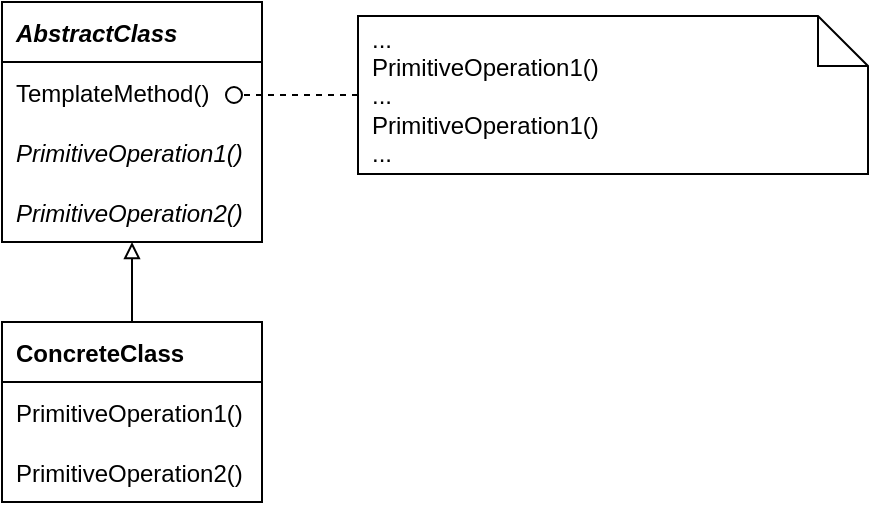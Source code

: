 <mxfile version="21.2.8" type="device">
  <diagram name="Page-1" id="Q06nOqRc5l5WKmowrGHO">
    <mxGraphModel dx="708" dy="474" grid="1" gridSize="10" guides="1" tooltips="1" connect="1" arrows="1" fold="1" page="1" pageScale="1" pageWidth="850" pageHeight="1100" math="0" shadow="0">
      <root>
        <mxCell id="0" />
        <mxCell id="1" parent="0" />
        <mxCell id="NNLgp_yfKTOoaNLjSgnM-1" value="AbstractClass" style="swimlane;fontStyle=3;childLayout=stackLayout;horizontal=1;startSize=30;fillColor=none;horizontalStack=0;resizeParent=1;resizeParentMax=0;resizeLast=0;collapsible=0;marginBottom=0;fontSize=12;swimlaneHead=1;swimlaneBody=1;connectable=1;allowArrows=1;dropTarget=1;align=left;spacingLeft=5;" vertex="1" parent="1">
          <mxGeometry x="220" y="210" width="130" height="120" as="geometry">
            <mxRectangle x="245" y="370" width="90" height="26" as="alternateBounds" />
          </mxGeometry>
        </mxCell>
        <mxCell id="NNLgp_yfKTOoaNLjSgnM-2" value="TemplateMethod()" style="text;strokeColor=none;fillColor=none;align=left;verticalAlign=middle;spacingLeft=5;spacingRight=4;overflow=hidden;rotatable=0;points=[[0,0.5],[1,0.5]];portConstraint=eastwest;fontSize=12;fontStyle=0;connectable=0;" vertex="1" parent="NNLgp_yfKTOoaNLjSgnM-1">
          <mxGeometry y="30" width="130" height="30" as="geometry" />
        </mxCell>
        <mxCell id="NNLgp_yfKTOoaNLjSgnM-3" value="PrimitiveOperation1()" style="text;strokeColor=none;fillColor=none;align=left;verticalAlign=middle;spacingLeft=5;spacingRight=4;overflow=hidden;rotatable=0;points=[[0,0.5],[1,0.5]];portConstraint=eastwest;fontSize=12;fontStyle=2;connectable=0;" vertex="1" parent="NNLgp_yfKTOoaNLjSgnM-1">
          <mxGeometry y="60" width="130" height="30" as="geometry" />
        </mxCell>
        <mxCell id="NNLgp_yfKTOoaNLjSgnM-4" value="PrimitiveOperation2()" style="text;strokeColor=none;fillColor=none;align=left;verticalAlign=middle;spacingLeft=5;spacingRight=4;overflow=hidden;rotatable=0;points=[[0,0.5],[1,0.5]];portConstraint=eastwest;fontSize=12;fontStyle=2;connectable=0;" vertex="1" parent="NNLgp_yfKTOoaNLjSgnM-1">
          <mxGeometry y="90" width="130" height="30" as="geometry" />
        </mxCell>
        <mxCell id="NNLgp_yfKTOoaNLjSgnM-5" value="ConcreteClass" style="swimlane;fontStyle=1;childLayout=stackLayout;horizontal=1;startSize=30;fillColor=none;horizontalStack=0;resizeParent=1;resizeParentMax=0;resizeLast=0;collapsible=0;marginBottom=0;fontSize=12;swimlaneHead=1;swimlaneBody=1;connectable=1;allowArrows=1;dropTarget=1;align=left;spacingLeft=5;" vertex="1" parent="1">
          <mxGeometry x="220" y="370" width="130" height="90" as="geometry">
            <mxRectangle x="245" y="370" width="90" height="26" as="alternateBounds" />
          </mxGeometry>
        </mxCell>
        <mxCell id="NNLgp_yfKTOoaNLjSgnM-7" value="PrimitiveOperation1()" style="text;strokeColor=none;fillColor=none;align=left;verticalAlign=middle;spacingLeft=5;spacingRight=4;overflow=hidden;rotatable=0;points=[[0,0.5],[1,0.5]];portConstraint=eastwest;fontSize=12;fontStyle=0;connectable=0;" vertex="1" parent="NNLgp_yfKTOoaNLjSgnM-5">
          <mxGeometry y="30" width="130" height="30" as="geometry" />
        </mxCell>
        <mxCell id="NNLgp_yfKTOoaNLjSgnM-8" value="PrimitiveOperation2()" style="text;strokeColor=none;fillColor=none;align=left;verticalAlign=middle;spacingLeft=5;spacingRight=4;overflow=hidden;rotatable=0;points=[[0,0.5],[1,0.5]];portConstraint=eastwest;fontSize=12;fontStyle=0;connectable=0;" vertex="1" parent="NNLgp_yfKTOoaNLjSgnM-5">
          <mxGeometry y="60" width="130" height="30" as="geometry" />
        </mxCell>
        <mxCell id="NNLgp_yfKTOoaNLjSgnM-9" value="" style="html=1;verticalAlign=bottom;labelBackgroundColor=none;endArrow=oval;endFill=0;endSize=8;rounded=0;fontSize=12;exitX=0;exitY=0.5;exitDx=0;exitDy=0;exitPerimeter=0;anchorPointDirection=0;dashed=1;" edge="1" source="NNLgp_yfKTOoaNLjSgnM-10" parent="1">
          <mxGeometry width="160" relative="1" as="geometry">
            <mxPoint x="625" y="181.5" as="sourcePoint" />
            <mxPoint x="336" y="256.5" as="targetPoint" />
          </mxGeometry>
        </mxCell>
        <mxCell id="NNLgp_yfKTOoaNLjSgnM-10" value="...&lt;br&gt;PrimitiveOperation1()&lt;br&gt;...&lt;br&gt;PrimitiveOperation1()&lt;br&gt;..." style="shape=note2;boundedLbl=1;whiteSpace=wrap;html=1;size=25;verticalAlign=middle;align=left;spacingLeft=5;fontSize=12;startSize=30;fillColor=none;" vertex="1" parent="1">
          <mxGeometry x="398" y="217" width="255" height="79" as="geometry" />
        </mxCell>
        <mxCell id="NNLgp_yfKTOoaNLjSgnM-11" value="" style="edgeStyle=orthogonalEdgeStyle;rounded=0;orthogonalLoop=1;jettySize=auto;html=1;fontSize=12;startSize=30;endArrow=block;endFill=0;exitX=0.5;exitY=0;exitDx=0;exitDy=0;entryX=0.5;entryY=1;entryDx=0;entryDy=0;" edge="1" parent="1" source="NNLgp_yfKTOoaNLjSgnM-5" target="NNLgp_yfKTOoaNLjSgnM-1">
          <mxGeometry relative="1" as="geometry">
            <mxPoint x="300" y="384" as="sourcePoint" />
            <mxPoint x="300" y="350" as="targetPoint" />
          </mxGeometry>
        </mxCell>
      </root>
    </mxGraphModel>
  </diagram>
</mxfile>
